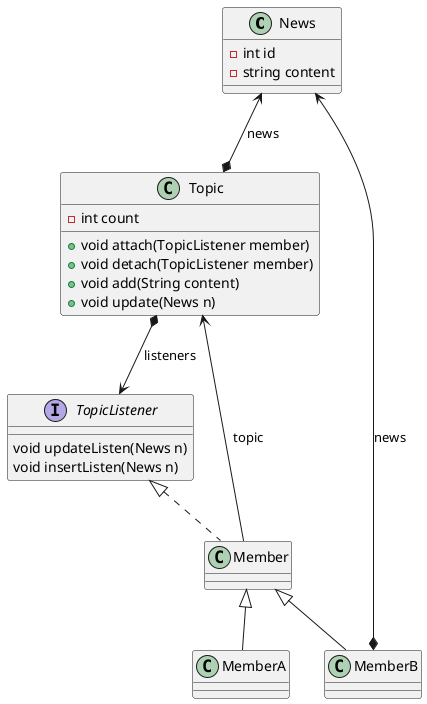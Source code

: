 @startuml
'https://plantuml.com/class-diagram

class News {
    - int id
    - string content
}

class Topic {
    - int count
    + void attach(TopicListener member)
    + void detach(TopicListener member)
    + void add(String content)
    + void update(News n)
}

interface TopicListener {
    void updateListen(News n)
    void insertListen(News n)
}

class Member
class MemberA {
}
class MemberB

TopicListener <|.. Member
Topic *--> TopicListener: listeners
Member --> Topic: topic

Member <|-- MemberA
Member <|-- MemberB

News <--* Topic: news

MemberB *--> News: news

@enduml